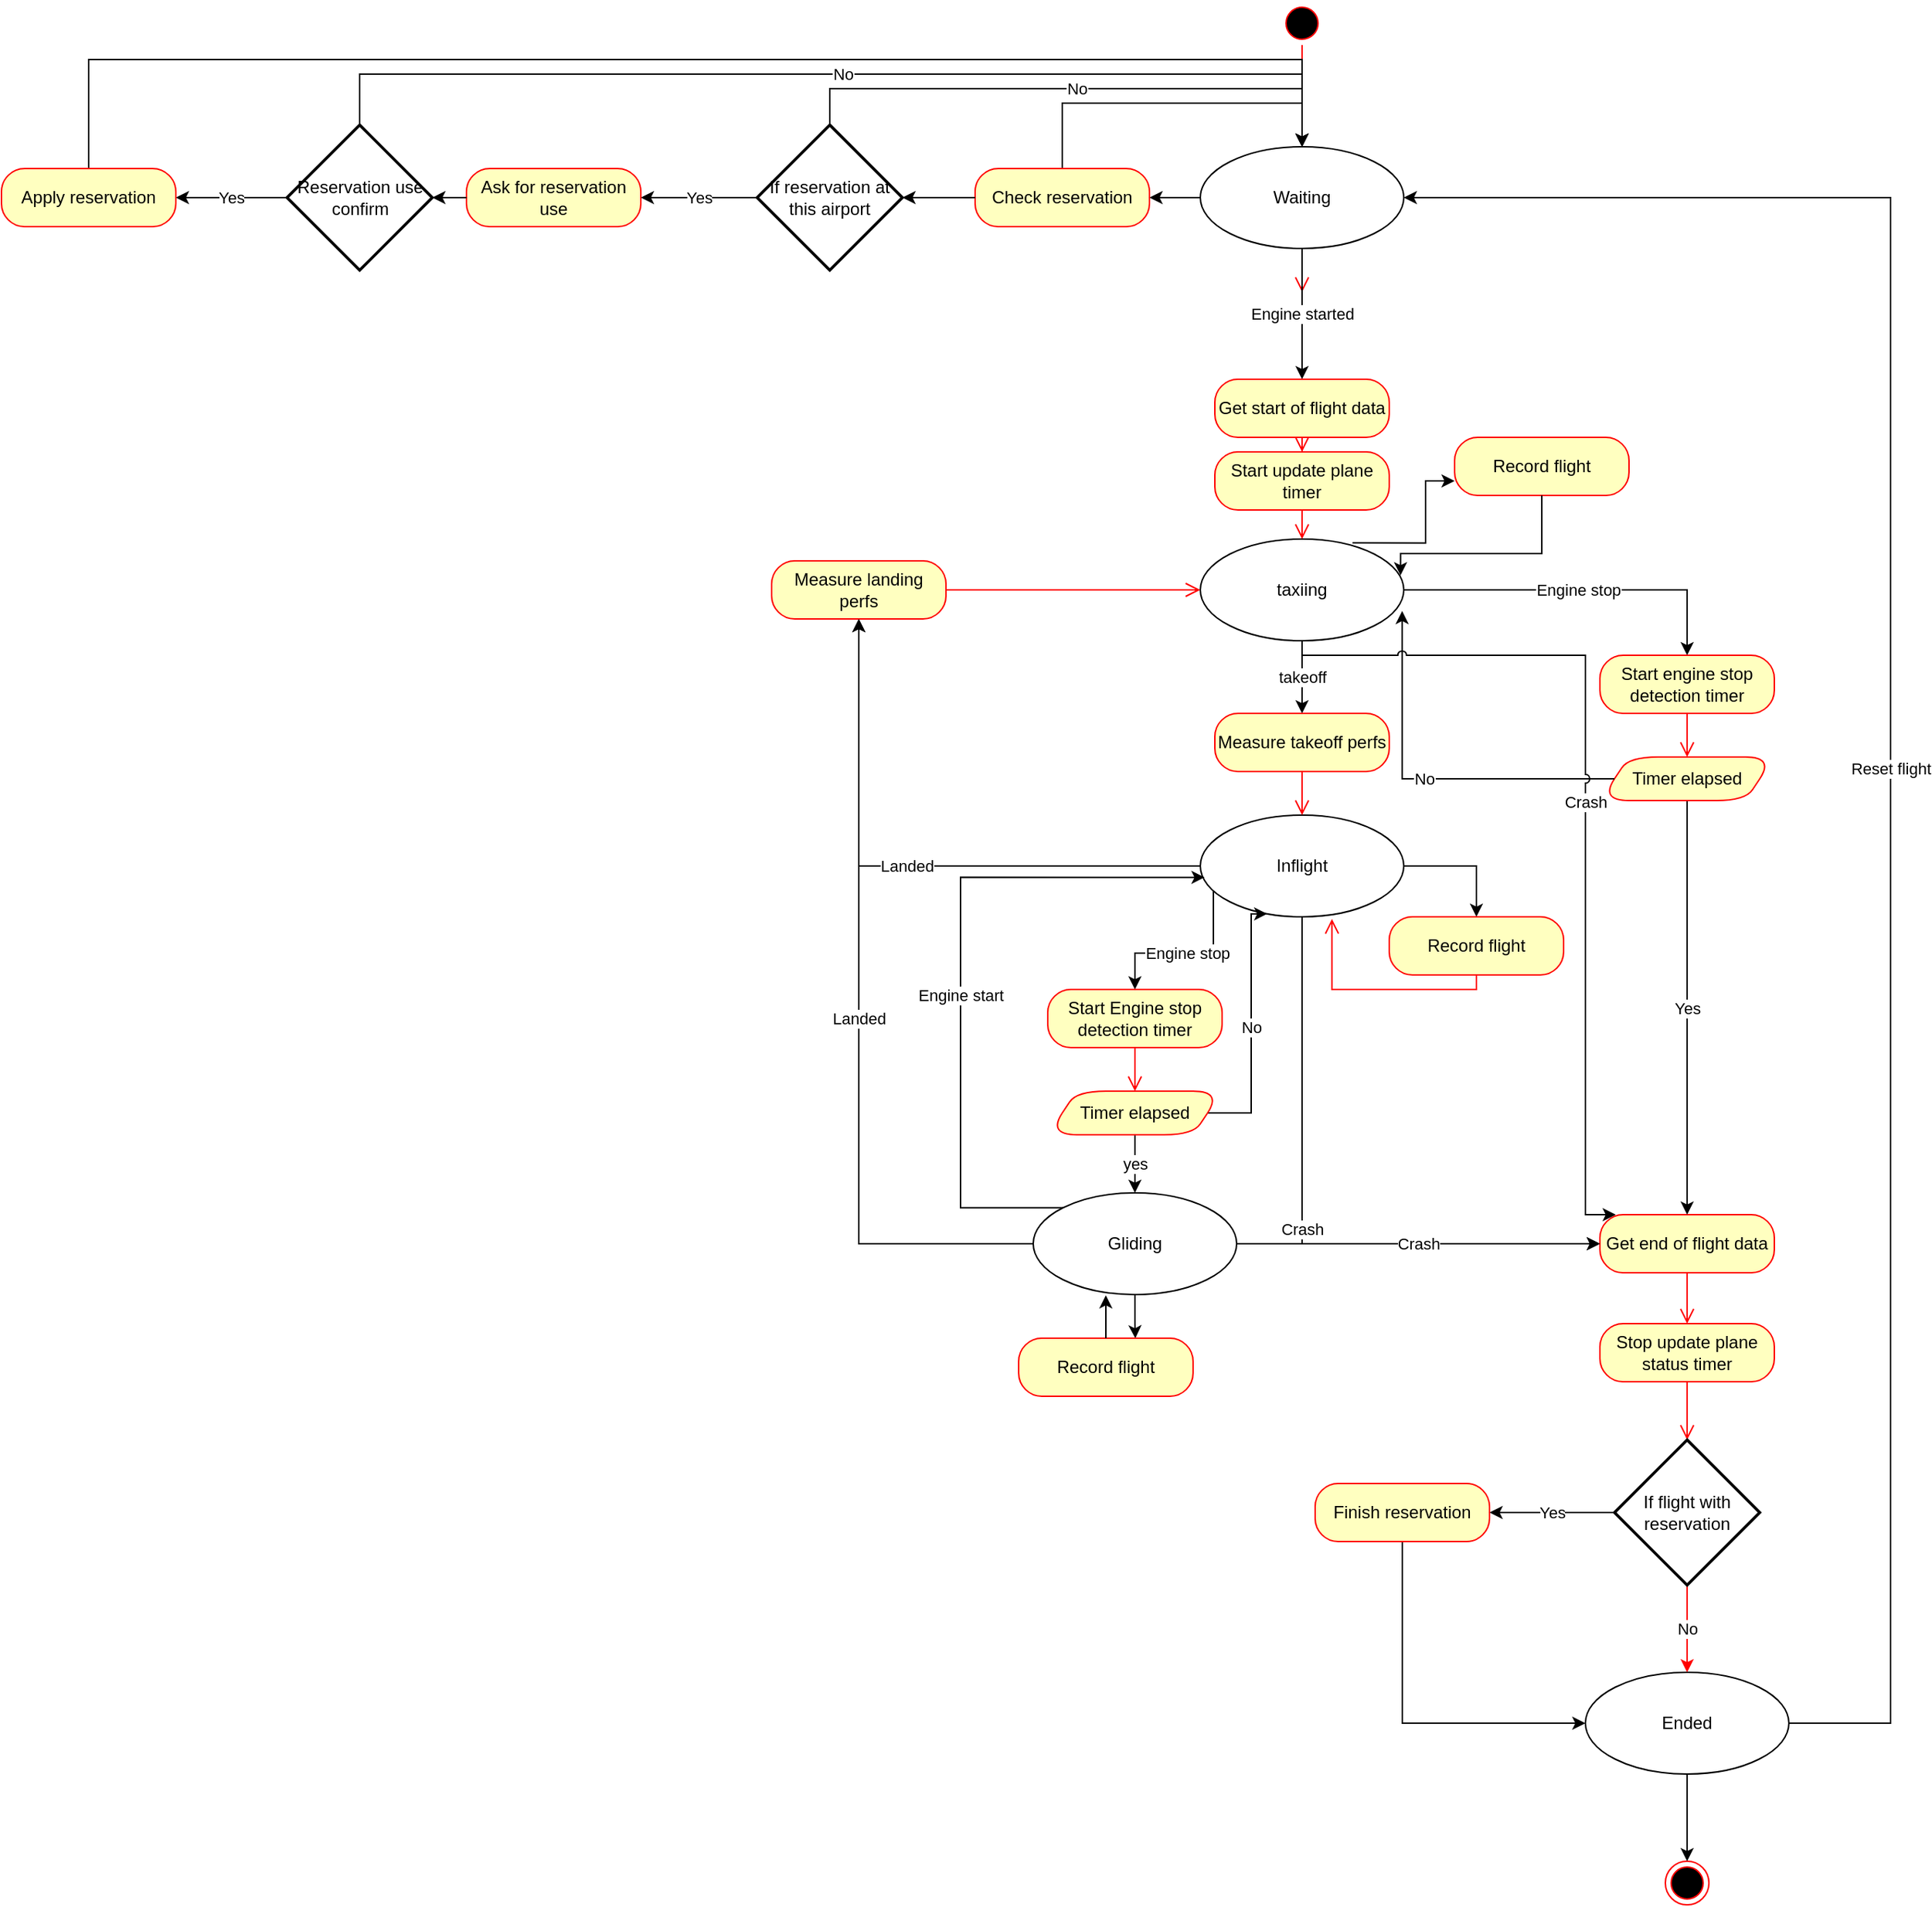 <mxfile version="28.2.8">
  <diagram name="Page-1" id="NUmia3G6PODw2450Q20q">
    <mxGraphModel dx="2505" dy="2164" grid="1" gridSize="10" guides="1" tooltips="1" connect="1" arrows="1" fold="1" page="1" pageScale="1" pageWidth="827" pageHeight="1169" math="0" shadow="0">
      <root>
        <mxCell id="0" />
        <mxCell id="1" parent="0" />
        <mxCell id="42HSKnP8QLDhm_dFGF99-1" value="" style="ellipse;html=1;shape=startState;fillColor=#000000;strokeColor=#ff0000;" parent="1" vertex="1">
          <mxGeometry x="270" y="-80" width="30" height="30" as="geometry" />
        </mxCell>
        <mxCell id="42HSKnP8QLDhm_dFGF99-2" value="" style="edgeStyle=orthogonalEdgeStyle;html=1;verticalAlign=bottom;endArrow=open;endSize=8;strokeColor=#ff0000;rounded=0;" parent="1" source="42HSKnP8QLDhm_dFGF99-1" edge="1">
          <mxGeometry relative="1" as="geometry">
            <mxPoint x="285" y="120" as="targetPoint" />
          </mxGeometry>
        </mxCell>
        <mxCell id="42HSKnP8QLDhm_dFGF99-5" value="Engine started" style="edgeStyle=orthogonalEdgeStyle;rounded=0;orthogonalLoop=1;jettySize=auto;html=1;entryX=0.5;entryY=0;entryDx=0;entryDy=0;" parent="1" source="42HSKnP8QLDhm_dFGF99-3" target="42HSKnP8QLDhm_dFGF99-21" edge="1">
          <mxGeometry relative="1" as="geometry" />
        </mxCell>
        <mxCell id="SBM2Wogxa283-AGqD7Yx-2" style="edgeStyle=orthogonalEdgeStyle;rounded=0;orthogonalLoop=1;jettySize=auto;html=1;" edge="1" parent="1" source="42HSKnP8QLDhm_dFGF99-3" target="SBM2Wogxa283-AGqD7Yx-1">
          <mxGeometry relative="1" as="geometry" />
        </mxCell>
        <mxCell id="42HSKnP8QLDhm_dFGF99-3" value="Waiting" style="ellipse;whiteSpace=wrap;html=1;" parent="1" vertex="1">
          <mxGeometry x="215" y="20" width="140" height="70" as="geometry" />
        </mxCell>
        <mxCell id="42HSKnP8QLDhm_dFGF99-9" value="takeoff" style="edgeStyle=orthogonalEdgeStyle;rounded=0;orthogonalLoop=1;jettySize=auto;html=1;" parent="1" source="42HSKnP8QLDhm_dFGF99-4" target="42HSKnP8QLDhm_dFGF99-25" edge="1">
          <mxGeometry relative="1" as="geometry" />
        </mxCell>
        <mxCell id="42HSKnP8QLDhm_dFGF99-15" value="Engine stop" style="edgeStyle=orthogonalEdgeStyle;rounded=0;orthogonalLoop=1;jettySize=auto;html=1;entryX=0.5;entryY=0;entryDx=0;entryDy=0;" parent="1" source="42HSKnP8QLDhm_dFGF99-4" target="YDgDwDyBAp22KNGMu-CX-1" edge="1">
          <mxGeometry relative="1" as="geometry">
            <mxPoint x="435" y="325" as="targetPoint" />
          </mxGeometry>
        </mxCell>
        <mxCell id="YDgDwDyBAp22KNGMu-CX-39" style="edgeStyle=orthogonalEdgeStyle;rounded=0;orthogonalLoop=1;jettySize=auto;html=1;entryX=0;entryY=0.75;entryDx=0;entryDy=0;exitX=0.748;exitY=0.038;exitDx=0;exitDy=0;exitPerimeter=0;" parent="1" source="42HSKnP8QLDhm_dFGF99-4" target="YDgDwDyBAp22KNGMu-CX-38" edge="1">
          <mxGeometry relative="1" as="geometry">
            <Array as="points">
              <mxPoint x="370" y="293" />
              <mxPoint x="370" y="250" />
            </Array>
          </mxGeometry>
        </mxCell>
        <mxCell id="42HSKnP8QLDhm_dFGF99-4" value="taxiing" style="ellipse;whiteSpace=wrap;html=1;" parent="1" vertex="1">
          <mxGeometry x="215" y="290" width="140" height="70" as="geometry" />
        </mxCell>
        <mxCell id="42HSKnP8QLDhm_dFGF99-11" value="Crash" style="edgeStyle=orthogonalEdgeStyle;rounded=0;orthogonalLoop=1;jettySize=auto;html=1;entryX=0;entryY=0.5;entryDx=0;entryDy=0;exitX=0.5;exitY=1;exitDx=0;exitDy=0;" parent="1" source="42HSKnP8QLDhm_dFGF99-8" target="42HSKnP8QLDhm_dFGF99-18" edge="1">
          <mxGeometry relative="1" as="geometry" />
        </mxCell>
        <mxCell id="42HSKnP8QLDhm_dFGF99-13" value="Landed" style="edgeStyle=orthogonalEdgeStyle;rounded=0;orthogonalLoop=1;jettySize=auto;html=1;entryX=0.5;entryY=1;entryDx=0;entryDy=0;exitX=0;exitY=0.5;exitDx=0;exitDy=0;" parent="1" source="42HSKnP8QLDhm_dFGF99-8" target="42HSKnP8QLDhm_dFGF99-23" edge="1">
          <mxGeometry relative="1" as="geometry" />
        </mxCell>
        <mxCell id="YDgDwDyBAp22KNGMu-CX-14" value="Engine stop" style="edgeStyle=orthogonalEdgeStyle;rounded=0;orthogonalLoop=1;jettySize=auto;html=1;exitX=0.064;exitY=0.743;exitDx=0;exitDy=0;exitPerimeter=0;" parent="1" source="42HSKnP8QLDhm_dFGF99-8" target="YDgDwDyBAp22KNGMu-CX-21" edge="1">
          <mxGeometry relative="1" as="geometry" />
        </mxCell>
        <mxCell id="YDgDwDyBAp22KNGMu-CX-33" style="edgeStyle=orthogonalEdgeStyle;rounded=0;orthogonalLoop=1;jettySize=auto;html=1;exitX=1;exitY=0.5;exitDx=0;exitDy=0;" parent="1" source="42HSKnP8QLDhm_dFGF99-8" target="YDgDwDyBAp22KNGMu-CX-31" edge="1">
          <mxGeometry relative="1" as="geometry" />
        </mxCell>
        <mxCell id="42HSKnP8QLDhm_dFGF99-8" value="Inflight" style="ellipse;whiteSpace=wrap;html=1;" parent="1" vertex="1">
          <mxGeometry x="215" y="480" width="140" height="70" as="geometry" />
        </mxCell>
        <mxCell id="42HSKnP8QLDhm_dFGF99-16" value="" style="ellipse;html=1;shape=endState;fillColor=#000000;strokeColor=#ff0000;" parent="1" vertex="1">
          <mxGeometry x="535" y="1200" width="30" height="30" as="geometry" />
        </mxCell>
        <mxCell id="42HSKnP8QLDhm_dFGF99-18" value="Get end of flight data" style="rounded=1;whiteSpace=wrap;html=1;arcSize=40;fontColor=#000000;fillColor=#ffffc0;strokeColor=#ff0000;" parent="1" vertex="1">
          <mxGeometry x="490" y="755" width="120" height="40" as="geometry" />
        </mxCell>
        <mxCell id="42HSKnP8QLDhm_dFGF99-19" value="" style="edgeStyle=orthogonalEdgeStyle;html=1;verticalAlign=bottom;endArrow=open;endSize=8;strokeColor=#ff0000;rounded=0;entryX=0.5;entryY=0;entryDx=0;entryDy=0;" parent="1" source="42HSKnP8QLDhm_dFGF99-18" target="YDgDwDyBAp22KNGMu-CX-49" edge="1">
          <mxGeometry relative="1" as="geometry">
            <mxPoint x="480" y="760" as="targetPoint" />
          </mxGeometry>
        </mxCell>
        <mxCell id="42HSKnP8QLDhm_dFGF99-21" value="Get start of flight data" style="rounded=1;whiteSpace=wrap;html=1;arcSize=40;fontColor=#000000;fillColor=#ffffc0;strokeColor=#ff0000;" parent="1" vertex="1">
          <mxGeometry x="225" y="180" width="120" height="40" as="geometry" />
        </mxCell>
        <mxCell id="42HSKnP8QLDhm_dFGF99-22" value="" style="edgeStyle=orthogonalEdgeStyle;html=1;verticalAlign=bottom;endArrow=open;endSize=8;strokeColor=#ff0000;rounded=0;entryX=0.5;entryY=0;entryDx=0;entryDy=0;" parent="1" source="42HSKnP8QLDhm_dFGF99-21" target="YDgDwDyBAp22KNGMu-CX-46" edge="1">
          <mxGeometry relative="1" as="geometry">
            <mxPoint x="490" y="250" as="targetPoint" />
          </mxGeometry>
        </mxCell>
        <mxCell id="42HSKnP8QLDhm_dFGF99-23" value="Measure landing perfs" style="rounded=1;whiteSpace=wrap;html=1;arcSize=40;fontColor=#000000;fillColor=#ffffc0;strokeColor=#ff0000;" parent="1" vertex="1">
          <mxGeometry x="-80" y="305" width="120" height="40" as="geometry" />
        </mxCell>
        <mxCell id="42HSKnP8QLDhm_dFGF99-24" value="" style="edgeStyle=orthogonalEdgeStyle;html=1;verticalAlign=bottom;endArrow=open;endSize=8;strokeColor=#ff0000;rounded=0;entryX=0;entryY=0.5;entryDx=0;entryDy=0;exitX=1;exitY=0.5;exitDx=0;exitDy=0;" parent="1" source="42HSKnP8QLDhm_dFGF99-23" target="42HSKnP8QLDhm_dFGF99-4" edge="1">
          <mxGeometry relative="1" as="geometry">
            <mxPoint x="120" y="480" as="targetPoint" />
          </mxGeometry>
        </mxCell>
        <mxCell id="42HSKnP8QLDhm_dFGF99-25" value="Measure takeoff perfs" style="rounded=1;whiteSpace=wrap;html=1;arcSize=40;fontColor=#000000;fillColor=#ffffc0;strokeColor=#ff0000;" parent="1" vertex="1">
          <mxGeometry x="225" y="410" width="120" height="40" as="geometry" />
        </mxCell>
        <mxCell id="42HSKnP8QLDhm_dFGF99-26" value="" style="edgeStyle=orthogonalEdgeStyle;html=1;verticalAlign=bottom;endArrow=open;endSize=8;strokeColor=#ff0000;rounded=0;" parent="1" source="42HSKnP8QLDhm_dFGF99-25" target="42HSKnP8QLDhm_dFGF99-8" edge="1">
          <mxGeometry relative="1" as="geometry">
            <mxPoint x="414" y="550" as="targetPoint" />
          </mxGeometry>
        </mxCell>
        <mxCell id="YDgDwDyBAp22KNGMu-CX-1" value="Start engine stop detection timer" style="rounded=1;whiteSpace=wrap;html=1;arcSize=40;fontColor=#000000;fillColor=#ffffc0;strokeColor=#ff0000;" parent="1" vertex="1">
          <mxGeometry x="490" y="370" width="120" height="40" as="geometry" />
        </mxCell>
        <mxCell id="YDgDwDyBAp22KNGMu-CX-2" value="" style="edgeStyle=orthogonalEdgeStyle;html=1;verticalAlign=bottom;endArrow=open;endSize=8;strokeColor=#ff0000;rounded=0;" parent="1" source="YDgDwDyBAp22KNGMu-CX-1" target="YDgDwDyBAp22KNGMu-CX-5" edge="1">
          <mxGeometry relative="1" as="geometry">
            <mxPoint x="480" y="460" as="targetPoint" />
          </mxGeometry>
        </mxCell>
        <mxCell id="YDgDwDyBAp22KNGMu-CX-7" value="Yes" style="edgeStyle=orthogonalEdgeStyle;rounded=0;orthogonalLoop=1;jettySize=auto;html=1;entryX=0.5;entryY=0;entryDx=0;entryDy=0;" parent="1" source="YDgDwDyBAp22KNGMu-CX-5" target="42HSKnP8QLDhm_dFGF99-18" edge="1">
          <mxGeometry relative="1" as="geometry" />
        </mxCell>
        <mxCell id="YDgDwDyBAp22KNGMu-CX-5" value="Timer elapsed" style="shape=parallelogram;perimeter=parallelogramPerimeter;whiteSpace=wrap;html=1;fixedSize=1;fillColor=#ffffc0;strokeColor=#ff0000;fontColor=#000000;rounded=1;arcSize=40;" parent="1" vertex="1">
          <mxGeometry x="490" y="440" width="120" height="30" as="geometry" />
        </mxCell>
        <mxCell id="YDgDwDyBAp22KNGMu-CX-16" value="Landed" style="edgeStyle=orthogonalEdgeStyle;rounded=0;orthogonalLoop=1;jettySize=auto;html=1;entryX=0.5;entryY=1;entryDx=0;entryDy=0;exitX=0;exitY=0.5;exitDx=0;exitDy=0;" parent="1" source="YDgDwDyBAp22KNGMu-CX-13" target="42HSKnP8QLDhm_dFGF99-23" edge="1">
          <mxGeometry relative="1" as="geometry" />
        </mxCell>
        <mxCell id="YDgDwDyBAp22KNGMu-CX-19" value="Crash" style="edgeStyle=orthogonalEdgeStyle;rounded=0;orthogonalLoop=1;jettySize=auto;html=1;entryX=0;entryY=0.5;entryDx=0;entryDy=0;exitX=1;exitY=0.5;exitDx=0;exitDy=0;" parent="1" source="YDgDwDyBAp22KNGMu-CX-13" target="42HSKnP8QLDhm_dFGF99-18" edge="1">
          <mxGeometry relative="1" as="geometry">
            <mxPoint x="430" y="755" as="targetPoint" />
          </mxGeometry>
        </mxCell>
        <mxCell id="YDgDwDyBAp22KNGMu-CX-42" style="edgeStyle=orthogonalEdgeStyle;rounded=0;orthogonalLoop=1;jettySize=auto;html=1;entryX=0.669;entryY=0.004;entryDx=0;entryDy=0;entryPerimeter=0;" parent="1" source="YDgDwDyBAp22KNGMu-CX-13" target="YDgDwDyBAp22KNGMu-CX-41" edge="1">
          <mxGeometry relative="1" as="geometry" />
        </mxCell>
        <mxCell id="YDgDwDyBAp22KNGMu-CX-13" value="Gliding" style="ellipse;whiteSpace=wrap;html=1;" parent="1" vertex="1">
          <mxGeometry x="100" y="740" width="140" height="70" as="geometry" />
        </mxCell>
        <mxCell id="YDgDwDyBAp22KNGMu-CX-21" value="Start Engine stop detection timer" style="rounded=1;whiteSpace=wrap;html=1;arcSize=40;fontColor=#000000;fillColor=#ffffc0;strokeColor=#ff0000;" parent="1" vertex="1">
          <mxGeometry x="110" y="600" width="120" height="40" as="geometry" />
        </mxCell>
        <mxCell id="YDgDwDyBAp22KNGMu-CX-22" value="" style="edgeStyle=orthogonalEdgeStyle;html=1;verticalAlign=bottom;endArrow=open;endSize=8;strokeColor=#ff0000;rounded=0;entryX=0.5;entryY=0;entryDx=0;entryDy=0;" parent="1" source="YDgDwDyBAp22KNGMu-CX-21" target="YDgDwDyBAp22KNGMu-CX-23" edge="1">
          <mxGeometry relative="1" as="geometry">
            <mxPoint x="170" y="670" as="targetPoint" />
          </mxGeometry>
        </mxCell>
        <mxCell id="YDgDwDyBAp22KNGMu-CX-26" value="yes" style="edgeStyle=orthogonalEdgeStyle;rounded=0;orthogonalLoop=1;jettySize=auto;html=1;entryX=0.5;entryY=0;entryDx=0;entryDy=0;" parent="1" source="YDgDwDyBAp22KNGMu-CX-23" target="YDgDwDyBAp22KNGMu-CX-13" edge="1">
          <mxGeometry relative="1" as="geometry" />
        </mxCell>
        <mxCell id="YDgDwDyBAp22KNGMu-CX-27" value="No" style="edgeStyle=orthogonalEdgeStyle;rounded=0;orthogonalLoop=1;jettySize=auto;html=1;exitX=1;exitY=0.5;exitDx=0;exitDy=0;entryX=0.329;entryY=0.971;entryDx=0;entryDy=0;entryPerimeter=0;" parent="1" source="YDgDwDyBAp22KNGMu-CX-23" target="42HSKnP8QLDhm_dFGF99-8" edge="1">
          <mxGeometry relative="1" as="geometry">
            <Array as="points">
              <mxPoint x="250" y="685" />
              <mxPoint x="250" y="548" />
            </Array>
          </mxGeometry>
        </mxCell>
        <mxCell id="YDgDwDyBAp22KNGMu-CX-23" value="Timer elapsed" style="shape=parallelogram;perimeter=parallelogramPerimeter;whiteSpace=wrap;html=1;fixedSize=1;fillColor=#ffffc0;strokeColor=#ff0000;fontColor=#000000;rounded=1;arcSize=40;" parent="1" vertex="1">
          <mxGeometry x="110" y="670" width="120" height="30" as="geometry" />
        </mxCell>
        <mxCell id="YDgDwDyBAp22KNGMu-CX-30" value="No" style="edgeStyle=orthogonalEdgeStyle;rounded=0;orthogonalLoop=1;jettySize=auto;html=1;entryX=0.992;entryY=0.707;entryDx=0;entryDy=0;entryPerimeter=0;jumpStyle=arc;" parent="1" source="YDgDwDyBAp22KNGMu-CX-5" target="42HSKnP8QLDhm_dFGF99-4" edge="1">
          <mxGeometry relative="1" as="geometry" />
        </mxCell>
        <mxCell id="YDgDwDyBAp22KNGMu-CX-31" value="Record flight" style="rounded=1;whiteSpace=wrap;html=1;arcSize=40;fontColor=#000000;fillColor=#ffffc0;strokeColor=#ff0000;" parent="1" vertex="1">
          <mxGeometry x="345" y="550" width="120" height="40" as="geometry" />
        </mxCell>
        <mxCell id="YDgDwDyBAp22KNGMu-CX-32" value="" style="edgeStyle=orthogonalEdgeStyle;html=1;verticalAlign=bottom;endArrow=open;endSize=8;strokeColor=#ff0000;rounded=0;entryX=0.647;entryY=1.021;entryDx=0;entryDy=0;entryPerimeter=0;exitX=0.5;exitY=1;exitDx=0;exitDy=0;" parent="1" source="YDgDwDyBAp22KNGMu-CX-31" target="42HSKnP8QLDhm_dFGF99-8" edge="1">
          <mxGeometry relative="1" as="geometry">
            <mxPoint x="420" y="660" as="targetPoint" />
            <mxPoint x="410" y="610" as="sourcePoint" />
          </mxGeometry>
        </mxCell>
        <mxCell id="YDgDwDyBAp22KNGMu-CX-35" style="edgeStyle=orthogonalEdgeStyle;rounded=0;orthogonalLoop=1;jettySize=auto;html=1;" parent="1" source="YDgDwDyBAp22KNGMu-CX-34" target="42HSKnP8QLDhm_dFGF99-16" edge="1">
          <mxGeometry relative="1" as="geometry" />
        </mxCell>
        <mxCell id="YDgDwDyBAp22KNGMu-CX-51" value="Reset flight" style="edgeStyle=orthogonalEdgeStyle;rounded=0;orthogonalLoop=1;jettySize=auto;html=1;entryX=1;entryY=0.5;entryDx=0;entryDy=0;exitX=1;exitY=0.5;exitDx=0;exitDy=0;" parent="1" source="YDgDwDyBAp22KNGMu-CX-34" target="42HSKnP8QLDhm_dFGF99-3" edge="1">
          <mxGeometry relative="1" as="geometry">
            <Array as="points">
              <mxPoint x="690" y="1105" />
              <mxPoint x="690" y="55" />
            </Array>
          </mxGeometry>
        </mxCell>
        <mxCell id="YDgDwDyBAp22KNGMu-CX-34" value="Ended" style="ellipse;whiteSpace=wrap;html=1;" parent="1" vertex="1">
          <mxGeometry x="480" y="1070" width="140" height="70" as="geometry" />
        </mxCell>
        <mxCell id="YDgDwDyBAp22KNGMu-CX-38" value="Record flight" style="rounded=1;whiteSpace=wrap;html=1;arcSize=40;fontColor=#000000;fillColor=#ffffc0;strokeColor=#ff0000;" parent="1" vertex="1">
          <mxGeometry x="390" y="220" width="120" height="40" as="geometry" />
        </mxCell>
        <mxCell id="YDgDwDyBAp22KNGMu-CX-40" style="edgeStyle=orthogonalEdgeStyle;rounded=0;orthogonalLoop=1;jettySize=auto;html=1;entryX=0.984;entryY=0.357;entryDx=0;entryDy=0;entryPerimeter=0;exitX=0.5;exitY=1;exitDx=0;exitDy=0;" parent="1" source="YDgDwDyBAp22KNGMu-CX-38" target="42HSKnP8QLDhm_dFGF99-4" edge="1">
          <mxGeometry relative="1" as="geometry">
            <Array as="points">
              <mxPoint x="450" y="300" />
              <mxPoint x="353" y="300" />
            </Array>
          </mxGeometry>
        </mxCell>
        <mxCell id="YDgDwDyBAp22KNGMu-CX-41" value="Record flight" style="rounded=1;whiteSpace=wrap;html=1;arcSize=40;fontColor=#000000;fillColor=#ffffc0;strokeColor=#ff0000;" parent="1" vertex="1">
          <mxGeometry x="90" y="840" width="120" height="40" as="geometry" />
        </mxCell>
        <mxCell id="YDgDwDyBAp22KNGMu-CX-43" style="edgeStyle=orthogonalEdgeStyle;rounded=0;orthogonalLoop=1;jettySize=auto;html=1;entryX=0.357;entryY=1.007;entryDx=0;entryDy=0;entryPerimeter=0;" parent="1" source="YDgDwDyBAp22KNGMu-CX-41" target="YDgDwDyBAp22KNGMu-CX-13" edge="1">
          <mxGeometry relative="1" as="geometry" />
        </mxCell>
        <mxCell id="YDgDwDyBAp22KNGMu-CX-44" value="Engine start" style="edgeStyle=orthogonalEdgeStyle;rounded=0;orthogonalLoop=1;jettySize=auto;html=1;exitX=0;exitY=0;exitDx=0;exitDy=0;entryX=0.021;entryY=0.612;entryDx=0;entryDy=0;entryPerimeter=0;" parent="1" source="YDgDwDyBAp22KNGMu-CX-13" target="42HSKnP8QLDhm_dFGF99-8" edge="1">
          <mxGeometry x="-0.074" relative="1" as="geometry">
            <Array as="points">
              <mxPoint x="50" y="751" />
              <mxPoint x="50" y="523" />
            </Array>
            <mxPoint y="-1" as="offset" />
          </mxGeometry>
        </mxCell>
        <mxCell id="YDgDwDyBAp22KNGMu-CX-45" value="Crash" style="edgeStyle=orthogonalEdgeStyle;rounded=0;orthogonalLoop=1;jettySize=auto;html=1;entryX=0.091;entryY=0;entryDx=0;entryDy=0;entryPerimeter=0;jumpStyle=arc;" parent="1" source="42HSKnP8QLDhm_dFGF99-4" target="42HSKnP8QLDhm_dFGF99-18" edge="1">
          <mxGeometry relative="1" as="geometry">
            <Array as="points">
              <mxPoint x="285" y="370" />
              <mxPoint x="480" y="370" />
              <mxPoint x="480" y="755" />
            </Array>
          </mxGeometry>
        </mxCell>
        <mxCell id="YDgDwDyBAp22KNGMu-CX-46" value="Start update plane timer" style="rounded=1;whiteSpace=wrap;html=1;arcSize=40;fontColor=#000000;fillColor=#ffffc0;strokeColor=#ff0000;" parent="1" vertex="1">
          <mxGeometry x="225" y="230" width="120" height="40" as="geometry" />
        </mxCell>
        <mxCell id="YDgDwDyBAp22KNGMu-CX-47" value="" style="edgeStyle=orthogonalEdgeStyle;html=1;verticalAlign=bottom;endArrow=open;endSize=8;strokeColor=#ff0000;rounded=0;entryX=0.5;entryY=0;entryDx=0;entryDy=0;" parent="1" source="YDgDwDyBAp22KNGMu-CX-46" target="42HSKnP8QLDhm_dFGF99-4" edge="1">
          <mxGeometry relative="1" as="geometry">
            <mxPoint x="80" y="290" as="targetPoint" />
          </mxGeometry>
        </mxCell>
        <mxCell id="YDgDwDyBAp22KNGMu-CX-49" value="Stop update plane status timer" style="rounded=1;whiteSpace=wrap;html=1;arcSize=40;fontColor=#000000;fillColor=#ffffc0;strokeColor=#ff0000;" parent="1" vertex="1">
          <mxGeometry x="490" y="830" width="120" height="40" as="geometry" />
        </mxCell>
        <mxCell id="YDgDwDyBAp22KNGMu-CX-50" value="" style="edgeStyle=orthogonalEdgeStyle;html=1;verticalAlign=bottom;endArrow=open;endSize=8;strokeColor=#ff0000;rounded=0;" parent="1" source="YDgDwDyBAp22KNGMu-CX-49" target="SBM2Wogxa283-AGqD7Yx-4" edge="1">
          <mxGeometry relative="1" as="geometry">
            <mxPoint x="420" y="920" as="targetPoint" />
          </mxGeometry>
        </mxCell>
        <mxCell id="SBM2Wogxa283-AGqD7Yx-3" style="edgeStyle=orthogonalEdgeStyle;rounded=0;orthogonalLoop=1;jettySize=auto;html=1;entryX=0.5;entryY=0;entryDx=0;entryDy=0;exitX=0.5;exitY=0;exitDx=0;exitDy=0;" edge="1" parent="1" source="SBM2Wogxa283-AGqD7Yx-1" target="42HSKnP8QLDhm_dFGF99-3">
          <mxGeometry relative="1" as="geometry">
            <Array as="points">
              <mxPoint x="120" y="-10" />
              <mxPoint x="285" y="-10" />
            </Array>
          </mxGeometry>
        </mxCell>
        <mxCell id="SBM2Wogxa283-AGqD7Yx-1" value="Check reservation" style="rounded=1;whiteSpace=wrap;html=1;arcSize=40;fontColor=#000000;fillColor=#ffffc0;strokeColor=#ff0000;" vertex="1" parent="1">
          <mxGeometry x="60" y="35" width="120" height="40" as="geometry" />
        </mxCell>
        <mxCell id="SBM2Wogxa283-AGqD7Yx-5" value="No" style="edgeStyle=orthogonalEdgeStyle;rounded=0;orthogonalLoop=1;jettySize=auto;html=1;entryX=0.5;entryY=0;entryDx=0;entryDy=0;strokeColor=#FF0000;" edge="1" parent="1" source="SBM2Wogxa283-AGqD7Yx-4" target="YDgDwDyBAp22KNGMu-CX-34">
          <mxGeometry relative="1" as="geometry" />
        </mxCell>
        <mxCell id="SBM2Wogxa283-AGqD7Yx-7" value="Yes" style="edgeStyle=orthogonalEdgeStyle;rounded=0;orthogonalLoop=1;jettySize=auto;html=1;entryX=1;entryY=0.5;entryDx=0;entryDy=0;" edge="1" parent="1" source="SBM2Wogxa283-AGqD7Yx-4" target="SBM2Wogxa283-AGqD7Yx-6">
          <mxGeometry relative="1" as="geometry" />
        </mxCell>
        <mxCell id="SBM2Wogxa283-AGqD7Yx-4" value="If flight with reservation" style="strokeWidth=2;html=1;shape=mxgraph.flowchart.decision;whiteSpace=wrap;" vertex="1" parent="1">
          <mxGeometry x="500" y="910" width="100" height="100" as="geometry" />
        </mxCell>
        <mxCell id="SBM2Wogxa283-AGqD7Yx-8" style="edgeStyle=orthogonalEdgeStyle;rounded=0;orthogonalLoop=1;jettySize=auto;html=1;entryX=0;entryY=0.5;entryDx=0;entryDy=0;exitX=0.5;exitY=1;exitDx=0;exitDy=0;" edge="1" parent="1" source="SBM2Wogxa283-AGqD7Yx-6" target="YDgDwDyBAp22KNGMu-CX-34">
          <mxGeometry relative="1" as="geometry" />
        </mxCell>
        <mxCell id="SBM2Wogxa283-AGqD7Yx-6" value="Finish reservation" style="rounded=1;whiteSpace=wrap;html=1;arcSize=40;fontColor=#000000;fillColor=#ffffc0;strokeColor=#ff0000;" vertex="1" parent="1">
          <mxGeometry x="294" y="940" width="120" height="40" as="geometry" />
        </mxCell>
        <mxCell id="SBM2Wogxa283-AGqD7Yx-13" value="No" style="edgeStyle=orthogonalEdgeStyle;rounded=0;orthogonalLoop=1;jettySize=auto;html=1;entryX=0.5;entryY=0;entryDx=0;entryDy=0;exitX=0.5;exitY=0;exitDx=0;exitDy=0;exitPerimeter=0;" edge="1" parent="1" source="SBM2Wogxa283-AGqD7Yx-11" target="42HSKnP8QLDhm_dFGF99-3">
          <mxGeometry relative="1" as="geometry">
            <Array as="points">
              <mxPoint x="-40" y="-20" />
              <mxPoint x="285" y="-20" />
            </Array>
          </mxGeometry>
        </mxCell>
        <mxCell id="SBM2Wogxa283-AGqD7Yx-15" value="Yes" style="edgeStyle=orthogonalEdgeStyle;rounded=0;orthogonalLoop=1;jettySize=auto;html=1;entryX=1;entryY=0.5;entryDx=0;entryDy=0;" edge="1" parent="1" source="SBM2Wogxa283-AGqD7Yx-11" target="SBM2Wogxa283-AGqD7Yx-14">
          <mxGeometry relative="1" as="geometry" />
        </mxCell>
        <mxCell id="SBM2Wogxa283-AGqD7Yx-11" value="If reservation at this airport" style="strokeWidth=2;html=1;shape=mxgraph.flowchart.decision;whiteSpace=wrap;" vertex="1" parent="1">
          <mxGeometry x="-90" y="5" width="100" height="100" as="geometry" />
        </mxCell>
        <mxCell id="SBM2Wogxa283-AGqD7Yx-12" style="edgeStyle=orthogonalEdgeStyle;rounded=0;orthogonalLoop=1;jettySize=auto;html=1;entryX=1;entryY=0.5;entryDx=0;entryDy=0;entryPerimeter=0;" edge="1" parent="1" source="SBM2Wogxa283-AGqD7Yx-1" target="SBM2Wogxa283-AGqD7Yx-11">
          <mxGeometry relative="1" as="geometry" />
        </mxCell>
        <mxCell id="SBM2Wogxa283-AGqD7Yx-14" value="Ask for reservation use" style="rounded=1;whiteSpace=wrap;html=1;arcSize=40;fontColor=#000000;fillColor=#ffffc0;strokeColor=#ff0000;" vertex="1" parent="1">
          <mxGeometry x="-290" y="35" width="120" height="40" as="geometry" />
        </mxCell>
        <mxCell id="SBM2Wogxa283-AGqD7Yx-20" value="Yes" style="edgeStyle=orthogonalEdgeStyle;rounded=0;orthogonalLoop=1;jettySize=auto;html=1;exitX=0;exitY=0.5;exitDx=0;exitDy=0;exitPerimeter=0;entryX=1;entryY=0.5;entryDx=0;entryDy=0;" edge="1" parent="1" source="SBM2Wogxa283-AGqD7Yx-16" target="SBM2Wogxa283-AGqD7Yx-18">
          <mxGeometry relative="1" as="geometry" />
        </mxCell>
        <mxCell id="SBM2Wogxa283-AGqD7Yx-21" value="No" style="edgeStyle=orthogonalEdgeStyle;rounded=0;orthogonalLoop=1;jettySize=auto;html=1;entryX=0.5;entryY=0;entryDx=0;entryDy=0;exitX=0.5;exitY=0;exitDx=0;exitDy=0;exitPerimeter=0;" edge="1" parent="1" source="SBM2Wogxa283-AGqD7Yx-16" target="42HSKnP8QLDhm_dFGF99-3">
          <mxGeometry relative="1" as="geometry">
            <mxPoint x="-380" y="-10" as="sourcePoint" />
            <Array as="points">
              <mxPoint x="-363" y="-30" />
              <mxPoint x="285" y="-30" />
            </Array>
          </mxGeometry>
        </mxCell>
        <mxCell id="SBM2Wogxa283-AGqD7Yx-16" value="Reservation use confirm" style="strokeWidth=2;html=1;shape=mxgraph.flowchart.decision;whiteSpace=wrap;" vertex="1" parent="1">
          <mxGeometry x="-413.5" y="5" width="100" height="100" as="geometry" />
        </mxCell>
        <mxCell id="SBM2Wogxa283-AGqD7Yx-17" style="edgeStyle=orthogonalEdgeStyle;rounded=0;orthogonalLoop=1;jettySize=auto;html=1;entryX=1;entryY=0.5;entryDx=0;entryDy=0;entryPerimeter=0;" edge="1" parent="1" source="SBM2Wogxa283-AGqD7Yx-14" target="SBM2Wogxa283-AGqD7Yx-16">
          <mxGeometry relative="1" as="geometry" />
        </mxCell>
        <mxCell id="SBM2Wogxa283-AGqD7Yx-19" style="edgeStyle=orthogonalEdgeStyle;rounded=0;orthogonalLoop=1;jettySize=auto;html=1;entryX=0.5;entryY=0;entryDx=0;entryDy=0;exitX=0.5;exitY=0;exitDx=0;exitDy=0;" edge="1" parent="1" source="SBM2Wogxa283-AGqD7Yx-18" target="42HSKnP8QLDhm_dFGF99-3">
          <mxGeometry relative="1" as="geometry">
            <Array as="points">
              <mxPoint x="-550" y="-40" />
              <mxPoint x="285" y="-40" />
            </Array>
          </mxGeometry>
        </mxCell>
        <mxCell id="SBM2Wogxa283-AGqD7Yx-18" value="Apply reservation" style="rounded=1;whiteSpace=wrap;html=1;arcSize=40;fontColor=#000000;fillColor=#ffffc0;strokeColor=#ff0000;" vertex="1" parent="1">
          <mxGeometry x="-610" y="35" width="120" height="40" as="geometry" />
        </mxCell>
      </root>
    </mxGraphModel>
  </diagram>
</mxfile>
